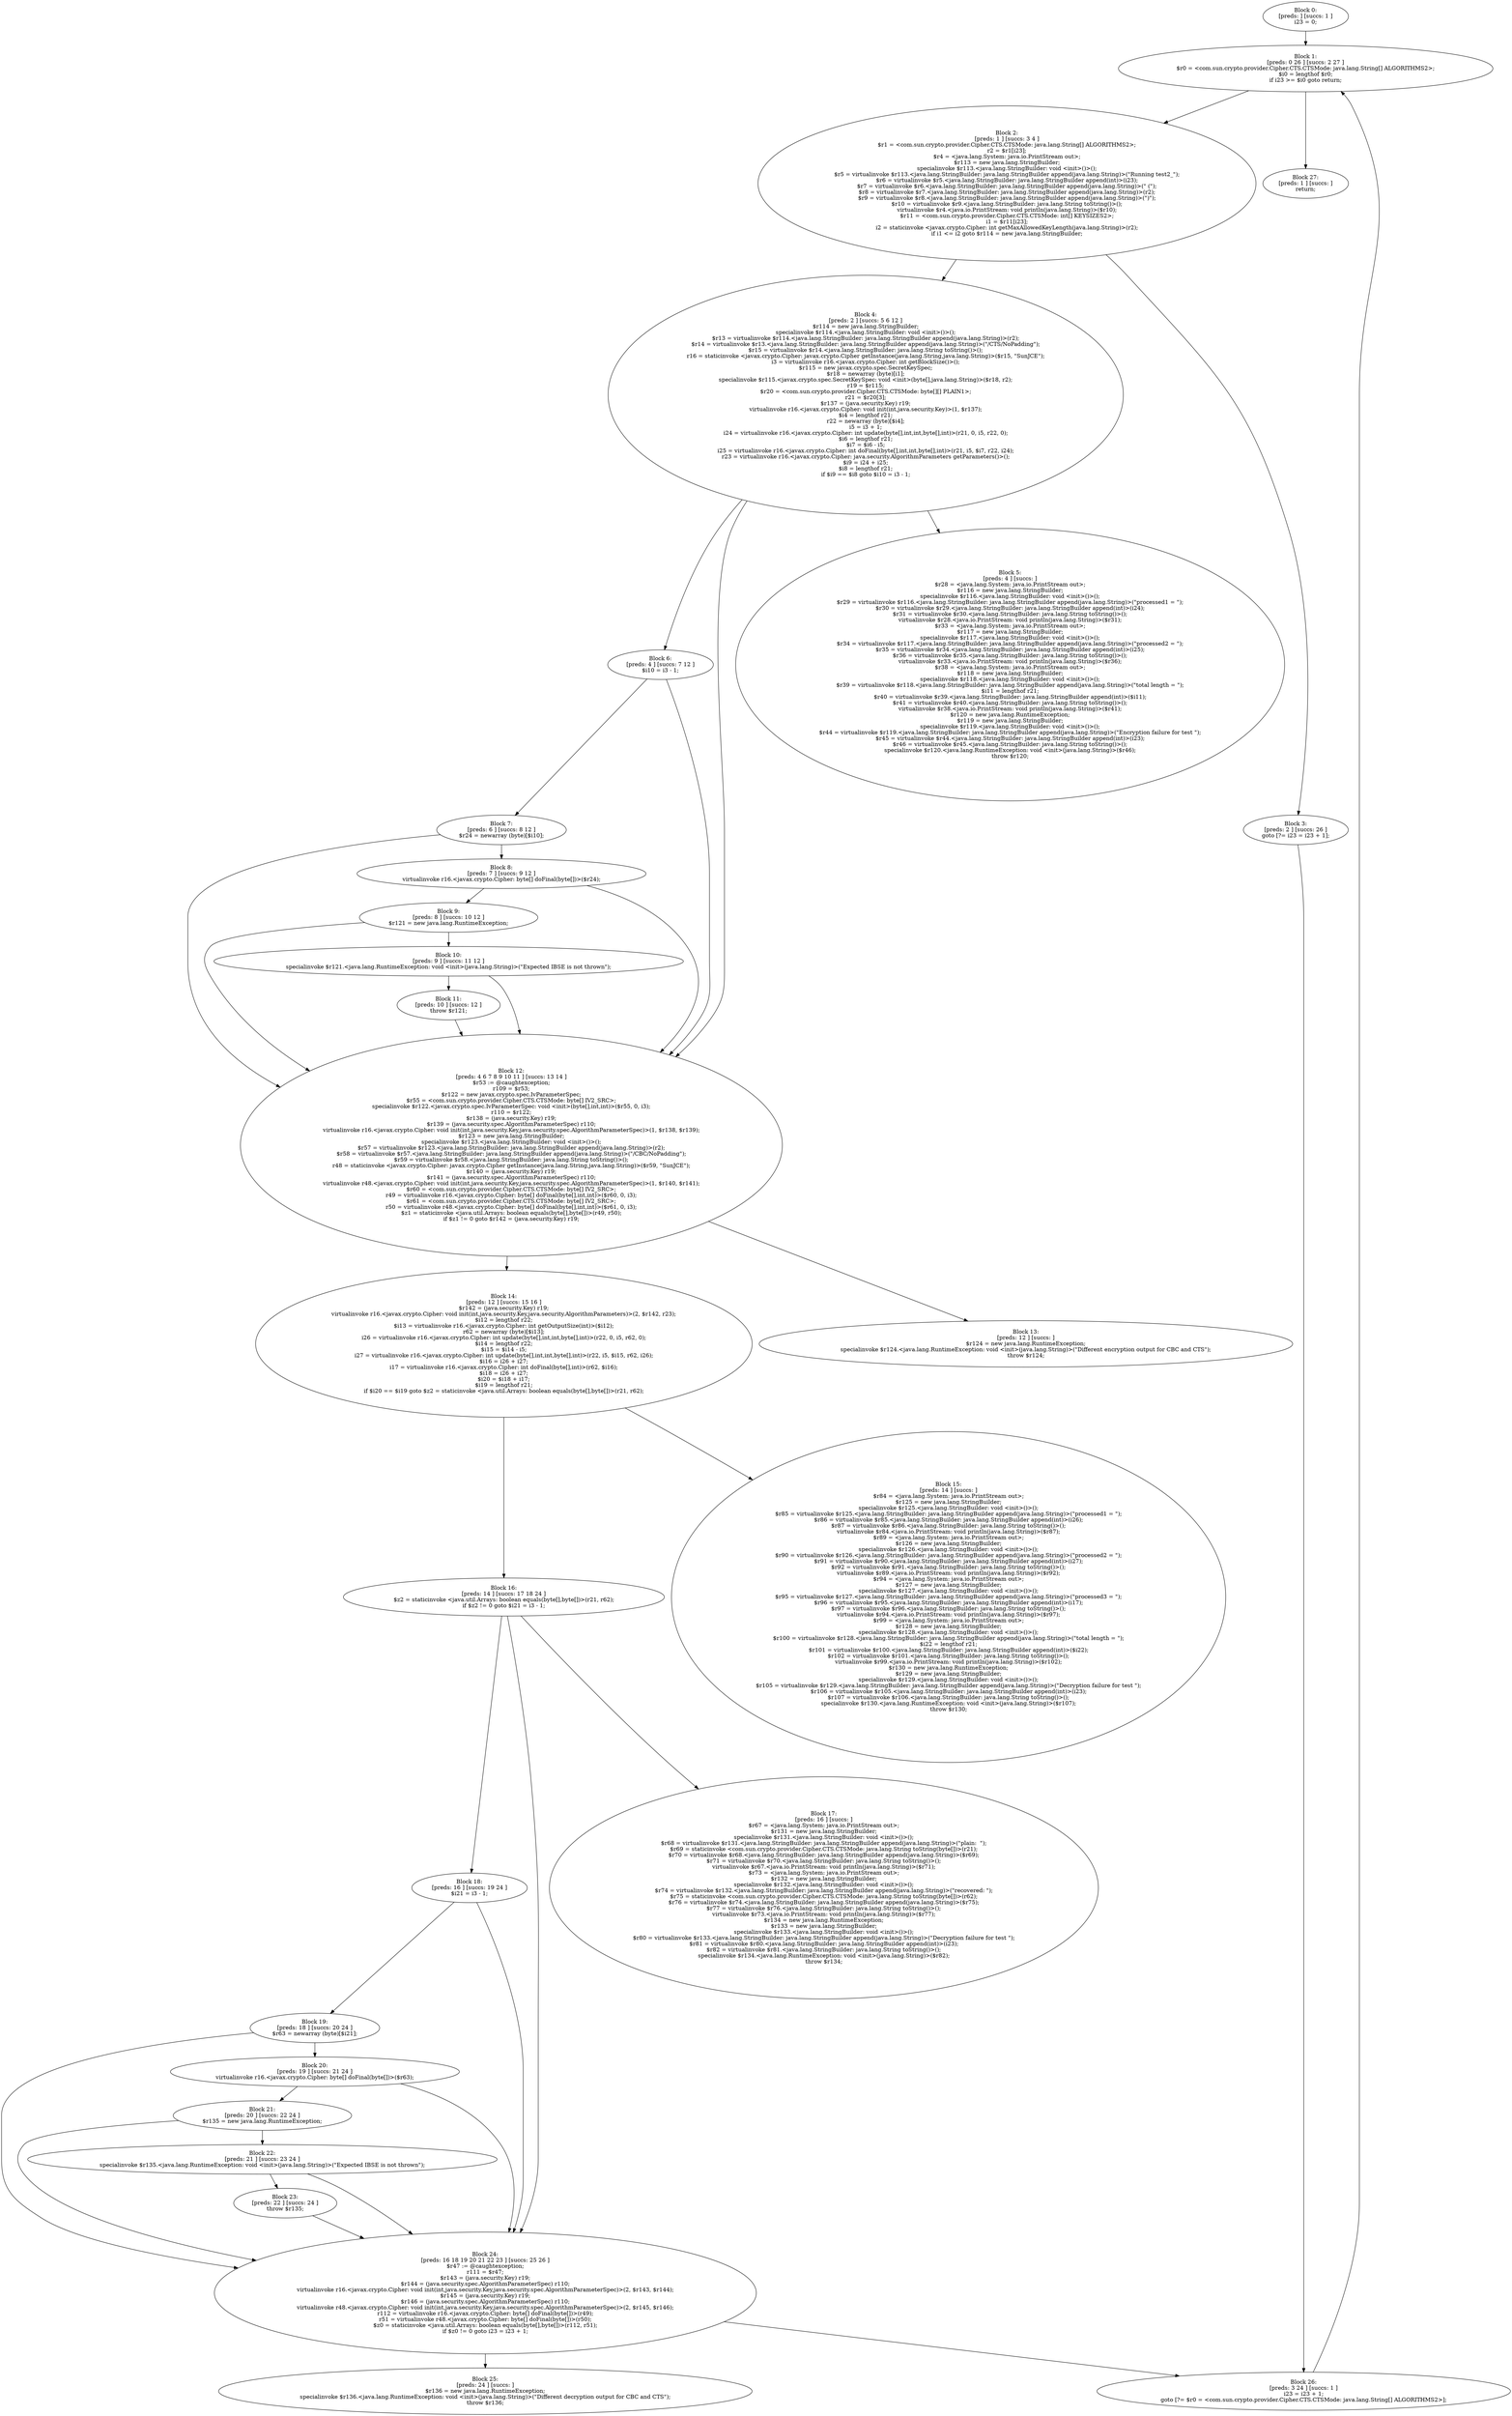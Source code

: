 digraph "unitGraph" {
    "Block 0:
[preds: ] [succs: 1 ]
i23 = 0;
"
    "Block 1:
[preds: 0 26 ] [succs: 2 27 ]
$r0 = <com.sun.crypto.provider.Cipher.CTS.CTSMode: java.lang.String[] ALGORITHMS2>;
$i0 = lengthof $r0;
if i23 >= $i0 goto return;
"
    "Block 2:
[preds: 1 ] [succs: 3 4 ]
$r1 = <com.sun.crypto.provider.Cipher.CTS.CTSMode: java.lang.String[] ALGORITHMS2>;
r2 = $r1[i23];
$r4 = <java.lang.System: java.io.PrintStream out>;
$r113 = new java.lang.StringBuilder;
specialinvoke $r113.<java.lang.StringBuilder: void <init>()>();
$r5 = virtualinvoke $r113.<java.lang.StringBuilder: java.lang.StringBuilder append(java.lang.String)>(\"Running test2_\");
$r6 = virtualinvoke $r5.<java.lang.StringBuilder: java.lang.StringBuilder append(int)>(i23);
$r7 = virtualinvoke $r6.<java.lang.StringBuilder: java.lang.StringBuilder append(java.lang.String)>(\" (\");
$r8 = virtualinvoke $r7.<java.lang.StringBuilder: java.lang.StringBuilder append(java.lang.String)>(r2);
$r9 = virtualinvoke $r8.<java.lang.StringBuilder: java.lang.StringBuilder append(java.lang.String)>(\")\");
$r10 = virtualinvoke $r9.<java.lang.StringBuilder: java.lang.String toString()>();
virtualinvoke $r4.<java.io.PrintStream: void println(java.lang.String)>($r10);
$r11 = <com.sun.crypto.provider.Cipher.CTS.CTSMode: int[] KEYSIZES2>;
i1 = $r11[i23];
i2 = staticinvoke <javax.crypto.Cipher: int getMaxAllowedKeyLength(java.lang.String)>(r2);
if i1 <= i2 goto $r114 = new java.lang.StringBuilder;
"
    "Block 3:
[preds: 2 ] [succs: 26 ]
goto [?= i23 = i23 + 1];
"
    "Block 4:
[preds: 2 ] [succs: 5 6 12 ]
$r114 = new java.lang.StringBuilder;
specialinvoke $r114.<java.lang.StringBuilder: void <init>()>();
$r13 = virtualinvoke $r114.<java.lang.StringBuilder: java.lang.StringBuilder append(java.lang.String)>(r2);
$r14 = virtualinvoke $r13.<java.lang.StringBuilder: java.lang.StringBuilder append(java.lang.String)>(\"/CTS/NoPadding\");
$r15 = virtualinvoke $r14.<java.lang.StringBuilder: java.lang.String toString()>();
r16 = staticinvoke <javax.crypto.Cipher: javax.crypto.Cipher getInstance(java.lang.String,java.lang.String)>($r15, \"SunJCE\");
i3 = virtualinvoke r16.<javax.crypto.Cipher: int getBlockSize()>();
$r115 = new javax.crypto.spec.SecretKeySpec;
$r18 = newarray (byte)[i1];
specialinvoke $r115.<javax.crypto.spec.SecretKeySpec: void <init>(byte[],java.lang.String)>($r18, r2);
r19 = $r115;
$r20 = <com.sun.crypto.provider.Cipher.CTS.CTSMode: byte[][] PLAIN1>;
r21 = $r20[3];
$r137 = (java.security.Key) r19;
virtualinvoke r16.<javax.crypto.Cipher: void init(int,java.security.Key)>(1, $r137);
$i4 = lengthof r21;
r22 = newarray (byte)[$i4];
i5 = i3 + 1;
i24 = virtualinvoke r16.<javax.crypto.Cipher: int update(byte[],int,int,byte[],int)>(r21, 0, i5, r22, 0);
$i6 = lengthof r21;
$i7 = $i6 - i5;
i25 = virtualinvoke r16.<javax.crypto.Cipher: int doFinal(byte[],int,int,byte[],int)>(r21, i5, $i7, r22, i24);
r23 = virtualinvoke r16.<javax.crypto.Cipher: java.security.AlgorithmParameters getParameters()>();
$i9 = i24 + i25;
$i8 = lengthof r21;
if $i9 == $i8 goto $i10 = i3 - 1;
"
    "Block 5:
[preds: 4 ] [succs: ]
$r28 = <java.lang.System: java.io.PrintStream out>;
$r116 = new java.lang.StringBuilder;
specialinvoke $r116.<java.lang.StringBuilder: void <init>()>();
$r29 = virtualinvoke $r116.<java.lang.StringBuilder: java.lang.StringBuilder append(java.lang.String)>(\"processed1 = \");
$r30 = virtualinvoke $r29.<java.lang.StringBuilder: java.lang.StringBuilder append(int)>(i24);
$r31 = virtualinvoke $r30.<java.lang.StringBuilder: java.lang.String toString()>();
virtualinvoke $r28.<java.io.PrintStream: void println(java.lang.String)>($r31);
$r33 = <java.lang.System: java.io.PrintStream out>;
$r117 = new java.lang.StringBuilder;
specialinvoke $r117.<java.lang.StringBuilder: void <init>()>();
$r34 = virtualinvoke $r117.<java.lang.StringBuilder: java.lang.StringBuilder append(java.lang.String)>(\"processed2 = \");
$r35 = virtualinvoke $r34.<java.lang.StringBuilder: java.lang.StringBuilder append(int)>(i25);
$r36 = virtualinvoke $r35.<java.lang.StringBuilder: java.lang.String toString()>();
virtualinvoke $r33.<java.io.PrintStream: void println(java.lang.String)>($r36);
$r38 = <java.lang.System: java.io.PrintStream out>;
$r118 = new java.lang.StringBuilder;
specialinvoke $r118.<java.lang.StringBuilder: void <init>()>();
$r39 = virtualinvoke $r118.<java.lang.StringBuilder: java.lang.StringBuilder append(java.lang.String)>(\"total length = \");
$i11 = lengthof r21;
$r40 = virtualinvoke $r39.<java.lang.StringBuilder: java.lang.StringBuilder append(int)>($i11);
$r41 = virtualinvoke $r40.<java.lang.StringBuilder: java.lang.String toString()>();
virtualinvoke $r38.<java.io.PrintStream: void println(java.lang.String)>($r41);
$r120 = new java.lang.RuntimeException;
$r119 = new java.lang.StringBuilder;
specialinvoke $r119.<java.lang.StringBuilder: void <init>()>();
$r44 = virtualinvoke $r119.<java.lang.StringBuilder: java.lang.StringBuilder append(java.lang.String)>(\"Encryption failure for test \");
$r45 = virtualinvoke $r44.<java.lang.StringBuilder: java.lang.StringBuilder append(int)>(i23);
$r46 = virtualinvoke $r45.<java.lang.StringBuilder: java.lang.String toString()>();
specialinvoke $r120.<java.lang.RuntimeException: void <init>(java.lang.String)>($r46);
throw $r120;
"
    "Block 6:
[preds: 4 ] [succs: 7 12 ]
$i10 = i3 - 1;
"
    "Block 7:
[preds: 6 ] [succs: 8 12 ]
$r24 = newarray (byte)[$i10];
"
    "Block 8:
[preds: 7 ] [succs: 9 12 ]
virtualinvoke r16.<javax.crypto.Cipher: byte[] doFinal(byte[])>($r24);
"
    "Block 9:
[preds: 8 ] [succs: 10 12 ]
$r121 = new java.lang.RuntimeException;
"
    "Block 10:
[preds: 9 ] [succs: 11 12 ]
specialinvoke $r121.<java.lang.RuntimeException: void <init>(java.lang.String)>(\"Expected IBSE is not thrown\");
"
    "Block 11:
[preds: 10 ] [succs: 12 ]
throw $r121;
"
    "Block 12:
[preds: 4 6 7 8 9 10 11 ] [succs: 13 14 ]
$r53 := @caughtexception;
r109 = $r53;
$r122 = new javax.crypto.spec.IvParameterSpec;
$r55 = <com.sun.crypto.provider.Cipher.CTS.CTSMode: byte[] IV2_SRC>;
specialinvoke $r122.<javax.crypto.spec.IvParameterSpec: void <init>(byte[],int,int)>($r55, 0, i3);
r110 = $r122;
$r138 = (java.security.Key) r19;
$r139 = (java.security.spec.AlgorithmParameterSpec) r110;
virtualinvoke r16.<javax.crypto.Cipher: void init(int,java.security.Key,java.security.spec.AlgorithmParameterSpec)>(1, $r138, $r139);
$r123 = new java.lang.StringBuilder;
specialinvoke $r123.<java.lang.StringBuilder: void <init>()>();
$r57 = virtualinvoke $r123.<java.lang.StringBuilder: java.lang.StringBuilder append(java.lang.String)>(r2);
$r58 = virtualinvoke $r57.<java.lang.StringBuilder: java.lang.StringBuilder append(java.lang.String)>(\"/CBC/NoPadding\");
$r59 = virtualinvoke $r58.<java.lang.StringBuilder: java.lang.String toString()>();
r48 = staticinvoke <javax.crypto.Cipher: javax.crypto.Cipher getInstance(java.lang.String,java.lang.String)>($r59, \"SunJCE\");
$r140 = (java.security.Key) r19;
$r141 = (java.security.spec.AlgorithmParameterSpec) r110;
virtualinvoke r48.<javax.crypto.Cipher: void init(int,java.security.Key,java.security.spec.AlgorithmParameterSpec)>(1, $r140, $r141);
$r60 = <com.sun.crypto.provider.Cipher.CTS.CTSMode: byte[] IV2_SRC>;
r49 = virtualinvoke r16.<javax.crypto.Cipher: byte[] doFinal(byte[],int,int)>($r60, 0, i3);
$r61 = <com.sun.crypto.provider.Cipher.CTS.CTSMode: byte[] IV2_SRC>;
r50 = virtualinvoke r48.<javax.crypto.Cipher: byte[] doFinal(byte[],int,int)>($r61, 0, i3);
$z1 = staticinvoke <java.util.Arrays: boolean equals(byte[],byte[])>(r49, r50);
if $z1 != 0 goto $r142 = (java.security.Key) r19;
"
    "Block 13:
[preds: 12 ] [succs: ]
$r124 = new java.lang.RuntimeException;
specialinvoke $r124.<java.lang.RuntimeException: void <init>(java.lang.String)>(\"Different encryption output for CBC and CTS\");
throw $r124;
"
    "Block 14:
[preds: 12 ] [succs: 15 16 ]
$r142 = (java.security.Key) r19;
virtualinvoke r16.<javax.crypto.Cipher: void init(int,java.security.Key,java.security.AlgorithmParameters)>(2, $r142, r23);
$i12 = lengthof r22;
$i13 = virtualinvoke r16.<javax.crypto.Cipher: int getOutputSize(int)>($i12);
r62 = newarray (byte)[$i13];
i26 = virtualinvoke r16.<javax.crypto.Cipher: int update(byte[],int,int,byte[],int)>(r22, 0, i5, r62, 0);
$i14 = lengthof r22;
$i15 = $i14 - i5;
i27 = virtualinvoke r16.<javax.crypto.Cipher: int update(byte[],int,int,byte[],int)>(r22, i5, $i15, r62, i26);
$i16 = i26 + i27;
i17 = virtualinvoke r16.<javax.crypto.Cipher: int doFinal(byte[],int)>(r62, $i16);
$i18 = i26 + i27;
$i20 = $i18 + i17;
$i19 = lengthof r21;
if $i20 == $i19 goto $z2 = staticinvoke <java.util.Arrays: boolean equals(byte[],byte[])>(r21, r62);
"
    "Block 15:
[preds: 14 ] [succs: ]
$r84 = <java.lang.System: java.io.PrintStream out>;
$r125 = new java.lang.StringBuilder;
specialinvoke $r125.<java.lang.StringBuilder: void <init>()>();
$r85 = virtualinvoke $r125.<java.lang.StringBuilder: java.lang.StringBuilder append(java.lang.String)>(\"processed1 = \");
$r86 = virtualinvoke $r85.<java.lang.StringBuilder: java.lang.StringBuilder append(int)>(i26);
$r87 = virtualinvoke $r86.<java.lang.StringBuilder: java.lang.String toString()>();
virtualinvoke $r84.<java.io.PrintStream: void println(java.lang.String)>($r87);
$r89 = <java.lang.System: java.io.PrintStream out>;
$r126 = new java.lang.StringBuilder;
specialinvoke $r126.<java.lang.StringBuilder: void <init>()>();
$r90 = virtualinvoke $r126.<java.lang.StringBuilder: java.lang.StringBuilder append(java.lang.String)>(\"processed2 = \");
$r91 = virtualinvoke $r90.<java.lang.StringBuilder: java.lang.StringBuilder append(int)>(i27);
$r92 = virtualinvoke $r91.<java.lang.StringBuilder: java.lang.String toString()>();
virtualinvoke $r89.<java.io.PrintStream: void println(java.lang.String)>($r92);
$r94 = <java.lang.System: java.io.PrintStream out>;
$r127 = new java.lang.StringBuilder;
specialinvoke $r127.<java.lang.StringBuilder: void <init>()>();
$r95 = virtualinvoke $r127.<java.lang.StringBuilder: java.lang.StringBuilder append(java.lang.String)>(\"processed3 = \");
$r96 = virtualinvoke $r95.<java.lang.StringBuilder: java.lang.StringBuilder append(int)>(i17);
$r97 = virtualinvoke $r96.<java.lang.StringBuilder: java.lang.String toString()>();
virtualinvoke $r94.<java.io.PrintStream: void println(java.lang.String)>($r97);
$r99 = <java.lang.System: java.io.PrintStream out>;
$r128 = new java.lang.StringBuilder;
specialinvoke $r128.<java.lang.StringBuilder: void <init>()>();
$r100 = virtualinvoke $r128.<java.lang.StringBuilder: java.lang.StringBuilder append(java.lang.String)>(\"total length = \");
$i22 = lengthof r21;
$r101 = virtualinvoke $r100.<java.lang.StringBuilder: java.lang.StringBuilder append(int)>($i22);
$r102 = virtualinvoke $r101.<java.lang.StringBuilder: java.lang.String toString()>();
virtualinvoke $r99.<java.io.PrintStream: void println(java.lang.String)>($r102);
$r130 = new java.lang.RuntimeException;
$r129 = new java.lang.StringBuilder;
specialinvoke $r129.<java.lang.StringBuilder: void <init>()>();
$r105 = virtualinvoke $r129.<java.lang.StringBuilder: java.lang.StringBuilder append(java.lang.String)>(\"Decryption failure for test \");
$r106 = virtualinvoke $r105.<java.lang.StringBuilder: java.lang.StringBuilder append(int)>(i23);
$r107 = virtualinvoke $r106.<java.lang.StringBuilder: java.lang.String toString()>();
specialinvoke $r130.<java.lang.RuntimeException: void <init>(java.lang.String)>($r107);
throw $r130;
"
    "Block 16:
[preds: 14 ] [succs: 17 18 24 ]
$z2 = staticinvoke <java.util.Arrays: boolean equals(byte[],byte[])>(r21, r62);
if $z2 != 0 goto $i21 = i3 - 1;
"
    "Block 17:
[preds: 16 ] [succs: ]
$r67 = <java.lang.System: java.io.PrintStream out>;
$r131 = new java.lang.StringBuilder;
specialinvoke $r131.<java.lang.StringBuilder: void <init>()>();
$r68 = virtualinvoke $r131.<java.lang.StringBuilder: java.lang.StringBuilder append(java.lang.String)>(\"plain:  \");
$r69 = staticinvoke <com.sun.crypto.provider.Cipher.CTS.CTSMode: java.lang.String toString(byte[])>(r21);
$r70 = virtualinvoke $r68.<java.lang.StringBuilder: java.lang.StringBuilder append(java.lang.String)>($r69);
$r71 = virtualinvoke $r70.<java.lang.StringBuilder: java.lang.String toString()>();
virtualinvoke $r67.<java.io.PrintStream: void println(java.lang.String)>($r71);
$r73 = <java.lang.System: java.io.PrintStream out>;
$r132 = new java.lang.StringBuilder;
specialinvoke $r132.<java.lang.StringBuilder: void <init>()>();
$r74 = virtualinvoke $r132.<java.lang.StringBuilder: java.lang.StringBuilder append(java.lang.String)>(\"recovered: \");
$r75 = staticinvoke <com.sun.crypto.provider.Cipher.CTS.CTSMode: java.lang.String toString(byte[])>(r62);
$r76 = virtualinvoke $r74.<java.lang.StringBuilder: java.lang.StringBuilder append(java.lang.String)>($r75);
$r77 = virtualinvoke $r76.<java.lang.StringBuilder: java.lang.String toString()>();
virtualinvoke $r73.<java.io.PrintStream: void println(java.lang.String)>($r77);
$r134 = new java.lang.RuntimeException;
$r133 = new java.lang.StringBuilder;
specialinvoke $r133.<java.lang.StringBuilder: void <init>()>();
$r80 = virtualinvoke $r133.<java.lang.StringBuilder: java.lang.StringBuilder append(java.lang.String)>(\"Decryption failure for test \");
$r81 = virtualinvoke $r80.<java.lang.StringBuilder: java.lang.StringBuilder append(int)>(i23);
$r82 = virtualinvoke $r81.<java.lang.StringBuilder: java.lang.String toString()>();
specialinvoke $r134.<java.lang.RuntimeException: void <init>(java.lang.String)>($r82);
throw $r134;
"
    "Block 18:
[preds: 16 ] [succs: 19 24 ]
$i21 = i3 - 1;
"
    "Block 19:
[preds: 18 ] [succs: 20 24 ]
$r63 = newarray (byte)[$i21];
"
    "Block 20:
[preds: 19 ] [succs: 21 24 ]
virtualinvoke r16.<javax.crypto.Cipher: byte[] doFinal(byte[])>($r63);
"
    "Block 21:
[preds: 20 ] [succs: 22 24 ]
$r135 = new java.lang.RuntimeException;
"
    "Block 22:
[preds: 21 ] [succs: 23 24 ]
specialinvoke $r135.<java.lang.RuntimeException: void <init>(java.lang.String)>(\"Expected IBSE is not thrown\");
"
    "Block 23:
[preds: 22 ] [succs: 24 ]
throw $r135;
"
    "Block 24:
[preds: 16 18 19 20 21 22 23 ] [succs: 25 26 ]
$r47 := @caughtexception;
r111 = $r47;
$r143 = (java.security.Key) r19;
$r144 = (java.security.spec.AlgorithmParameterSpec) r110;
virtualinvoke r16.<javax.crypto.Cipher: void init(int,java.security.Key,java.security.spec.AlgorithmParameterSpec)>(2, $r143, $r144);
$r145 = (java.security.Key) r19;
$r146 = (java.security.spec.AlgorithmParameterSpec) r110;
virtualinvoke r48.<javax.crypto.Cipher: void init(int,java.security.Key,java.security.spec.AlgorithmParameterSpec)>(2, $r145, $r146);
r112 = virtualinvoke r16.<javax.crypto.Cipher: byte[] doFinal(byte[])>(r49);
r51 = virtualinvoke r48.<javax.crypto.Cipher: byte[] doFinal(byte[])>(r50);
$z0 = staticinvoke <java.util.Arrays: boolean equals(byte[],byte[])>(r112, r51);
if $z0 != 0 goto i23 = i23 + 1;
"
    "Block 25:
[preds: 24 ] [succs: ]
$r136 = new java.lang.RuntimeException;
specialinvoke $r136.<java.lang.RuntimeException: void <init>(java.lang.String)>(\"Different decryption output for CBC and CTS\");
throw $r136;
"
    "Block 26:
[preds: 3 24 ] [succs: 1 ]
i23 = i23 + 1;
goto [?= $r0 = <com.sun.crypto.provider.Cipher.CTS.CTSMode: java.lang.String[] ALGORITHMS2>];
"
    "Block 27:
[preds: 1 ] [succs: ]
return;
"
    "Block 0:
[preds: ] [succs: 1 ]
i23 = 0;
"->"Block 1:
[preds: 0 26 ] [succs: 2 27 ]
$r0 = <com.sun.crypto.provider.Cipher.CTS.CTSMode: java.lang.String[] ALGORITHMS2>;
$i0 = lengthof $r0;
if i23 >= $i0 goto return;
";
    "Block 1:
[preds: 0 26 ] [succs: 2 27 ]
$r0 = <com.sun.crypto.provider.Cipher.CTS.CTSMode: java.lang.String[] ALGORITHMS2>;
$i0 = lengthof $r0;
if i23 >= $i0 goto return;
"->"Block 2:
[preds: 1 ] [succs: 3 4 ]
$r1 = <com.sun.crypto.provider.Cipher.CTS.CTSMode: java.lang.String[] ALGORITHMS2>;
r2 = $r1[i23];
$r4 = <java.lang.System: java.io.PrintStream out>;
$r113 = new java.lang.StringBuilder;
specialinvoke $r113.<java.lang.StringBuilder: void <init>()>();
$r5 = virtualinvoke $r113.<java.lang.StringBuilder: java.lang.StringBuilder append(java.lang.String)>(\"Running test2_\");
$r6 = virtualinvoke $r5.<java.lang.StringBuilder: java.lang.StringBuilder append(int)>(i23);
$r7 = virtualinvoke $r6.<java.lang.StringBuilder: java.lang.StringBuilder append(java.lang.String)>(\" (\");
$r8 = virtualinvoke $r7.<java.lang.StringBuilder: java.lang.StringBuilder append(java.lang.String)>(r2);
$r9 = virtualinvoke $r8.<java.lang.StringBuilder: java.lang.StringBuilder append(java.lang.String)>(\")\");
$r10 = virtualinvoke $r9.<java.lang.StringBuilder: java.lang.String toString()>();
virtualinvoke $r4.<java.io.PrintStream: void println(java.lang.String)>($r10);
$r11 = <com.sun.crypto.provider.Cipher.CTS.CTSMode: int[] KEYSIZES2>;
i1 = $r11[i23];
i2 = staticinvoke <javax.crypto.Cipher: int getMaxAllowedKeyLength(java.lang.String)>(r2);
if i1 <= i2 goto $r114 = new java.lang.StringBuilder;
";
    "Block 1:
[preds: 0 26 ] [succs: 2 27 ]
$r0 = <com.sun.crypto.provider.Cipher.CTS.CTSMode: java.lang.String[] ALGORITHMS2>;
$i0 = lengthof $r0;
if i23 >= $i0 goto return;
"->"Block 27:
[preds: 1 ] [succs: ]
return;
";
    "Block 2:
[preds: 1 ] [succs: 3 4 ]
$r1 = <com.sun.crypto.provider.Cipher.CTS.CTSMode: java.lang.String[] ALGORITHMS2>;
r2 = $r1[i23];
$r4 = <java.lang.System: java.io.PrintStream out>;
$r113 = new java.lang.StringBuilder;
specialinvoke $r113.<java.lang.StringBuilder: void <init>()>();
$r5 = virtualinvoke $r113.<java.lang.StringBuilder: java.lang.StringBuilder append(java.lang.String)>(\"Running test2_\");
$r6 = virtualinvoke $r5.<java.lang.StringBuilder: java.lang.StringBuilder append(int)>(i23);
$r7 = virtualinvoke $r6.<java.lang.StringBuilder: java.lang.StringBuilder append(java.lang.String)>(\" (\");
$r8 = virtualinvoke $r7.<java.lang.StringBuilder: java.lang.StringBuilder append(java.lang.String)>(r2);
$r9 = virtualinvoke $r8.<java.lang.StringBuilder: java.lang.StringBuilder append(java.lang.String)>(\")\");
$r10 = virtualinvoke $r9.<java.lang.StringBuilder: java.lang.String toString()>();
virtualinvoke $r4.<java.io.PrintStream: void println(java.lang.String)>($r10);
$r11 = <com.sun.crypto.provider.Cipher.CTS.CTSMode: int[] KEYSIZES2>;
i1 = $r11[i23];
i2 = staticinvoke <javax.crypto.Cipher: int getMaxAllowedKeyLength(java.lang.String)>(r2);
if i1 <= i2 goto $r114 = new java.lang.StringBuilder;
"->"Block 3:
[preds: 2 ] [succs: 26 ]
goto [?= i23 = i23 + 1];
";
    "Block 2:
[preds: 1 ] [succs: 3 4 ]
$r1 = <com.sun.crypto.provider.Cipher.CTS.CTSMode: java.lang.String[] ALGORITHMS2>;
r2 = $r1[i23];
$r4 = <java.lang.System: java.io.PrintStream out>;
$r113 = new java.lang.StringBuilder;
specialinvoke $r113.<java.lang.StringBuilder: void <init>()>();
$r5 = virtualinvoke $r113.<java.lang.StringBuilder: java.lang.StringBuilder append(java.lang.String)>(\"Running test2_\");
$r6 = virtualinvoke $r5.<java.lang.StringBuilder: java.lang.StringBuilder append(int)>(i23);
$r7 = virtualinvoke $r6.<java.lang.StringBuilder: java.lang.StringBuilder append(java.lang.String)>(\" (\");
$r8 = virtualinvoke $r7.<java.lang.StringBuilder: java.lang.StringBuilder append(java.lang.String)>(r2);
$r9 = virtualinvoke $r8.<java.lang.StringBuilder: java.lang.StringBuilder append(java.lang.String)>(\")\");
$r10 = virtualinvoke $r9.<java.lang.StringBuilder: java.lang.String toString()>();
virtualinvoke $r4.<java.io.PrintStream: void println(java.lang.String)>($r10);
$r11 = <com.sun.crypto.provider.Cipher.CTS.CTSMode: int[] KEYSIZES2>;
i1 = $r11[i23];
i2 = staticinvoke <javax.crypto.Cipher: int getMaxAllowedKeyLength(java.lang.String)>(r2);
if i1 <= i2 goto $r114 = new java.lang.StringBuilder;
"->"Block 4:
[preds: 2 ] [succs: 5 6 12 ]
$r114 = new java.lang.StringBuilder;
specialinvoke $r114.<java.lang.StringBuilder: void <init>()>();
$r13 = virtualinvoke $r114.<java.lang.StringBuilder: java.lang.StringBuilder append(java.lang.String)>(r2);
$r14 = virtualinvoke $r13.<java.lang.StringBuilder: java.lang.StringBuilder append(java.lang.String)>(\"/CTS/NoPadding\");
$r15 = virtualinvoke $r14.<java.lang.StringBuilder: java.lang.String toString()>();
r16 = staticinvoke <javax.crypto.Cipher: javax.crypto.Cipher getInstance(java.lang.String,java.lang.String)>($r15, \"SunJCE\");
i3 = virtualinvoke r16.<javax.crypto.Cipher: int getBlockSize()>();
$r115 = new javax.crypto.spec.SecretKeySpec;
$r18 = newarray (byte)[i1];
specialinvoke $r115.<javax.crypto.spec.SecretKeySpec: void <init>(byte[],java.lang.String)>($r18, r2);
r19 = $r115;
$r20 = <com.sun.crypto.provider.Cipher.CTS.CTSMode: byte[][] PLAIN1>;
r21 = $r20[3];
$r137 = (java.security.Key) r19;
virtualinvoke r16.<javax.crypto.Cipher: void init(int,java.security.Key)>(1, $r137);
$i4 = lengthof r21;
r22 = newarray (byte)[$i4];
i5 = i3 + 1;
i24 = virtualinvoke r16.<javax.crypto.Cipher: int update(byte[],int,int,byte[],int)>(r21, 0, i5, r22, 0);
$i6 = lengthof r21;
$i7 = $i6 - i5;
i25 = virtualinvoke r16.<javax.crypto.Cipher: int doFinal(byte[],int,int,byte[],int)>(r21, i5, $i7, r22, i24);
r23 = virtualinvoke r16.<javax.crypto.Cipher: java.security.AlgorithmParameters getParameters()>();
$i9 = i24 + i25;
$i8 = lengthof r21;
if $i9 == $i8 goto $i10 = i3 - 1;
";
    "Block 3:
[preds: 2 ] [succs: 26 ]
goto [?= i23 = i23 + 1];
"->"Block 26:
[preds: 3 24 ] [succs: 1 ]
i23 = i23 + 1;
goto [?= $r0 = <com.sun.crypto.provider.Cipher.CTS.CTSMode: java.lang.String[] ALGORITHMS2>];
";
    "Block 4:
[preds: 2 ] [succs: 5 6 12 ]
$r114 = new java.lang.StringBuilder;
specialinvoke $r114.<java.lang.StringBuilder: void <init>()>();
$r13 = virtualinvoke $r114.<java.lang.StringBuilder: java.lang.StringBuilder append(java.lang.String)>(r2);
$r14 = virtualinvoke $r13.<java.lang.StringBuilder: java.lang.StringBuilder append(java.lang.String)>(\"/CTS/NoPadding\");
$r15 = virtualinvoke $r14.<java.lang.StringBuilder: java.lang.String toString()>();
r16 = staticinvoke <javax.crypto.Cipher: javax.crypto.Cipher getInstance(java.lang.String,java.lang.String)>($r15, \"SunJCE\");
i3 = virtualinvoke r16.<javax.crypto.Cipher: int getBlockSize()>();
$r115 = new javax.crypto.spec.SecretKeySpec;
$r18 = newarray (byte)[i1];
specialinvoke $r115.<javax.crypto.spec.SecretKeySpec: void <init>(byte[],java.lang.String)>($r18, r2);
r19 = $r115;
$r20 = <com.sun.crypto.provider.Cipher.CTS.CTSMode: byte[][] PLAIN1>;
r21 = $r20[3];
$r137 = (java.security.Key) r19;
virtualinvoke r16.<javax.crypto.Cipher: void init(int,java.security.Key)>(1, $r137);
$i4 = lengthof r21;
r22 = newarray (byte)[$i4];
i5 = i3 + 1;
i24 = virtualinvoke r16.<javax.crypto.Cipher: int update(byte[],int,int,byte[],int)>(r21, 0, i5, r22, 0);
$i6 = lengthof r21;
$i7 = $i6 - i5;
i25 = virtualinvoke r16.<javax.crypto.Cipher: int doFinal(byte[],int,int,byte[],int)>(r21, i5, $i7, r22, i24);
r23 = virtualinvoke r16.<javax.crypto.Cipher: java.security.AlgorithmParameters getParameters()>();
$i9 = i24 + i25;
$i8 = lengthof r21;
if $i9 == $i8 goto $i10 = i3 - 1;
"->"Block 5:
[preds: 4 ] [succs: ]
$r28 = <java.lang.System: java.io.PrintStream out>;
$r116 = new java.lang.StringBuilder;
specialinvoke $r116.<java.lang.StringBuilder: void <init>()>();
$r29 = virtualinvoke $r116.<java.lang.StringBuilder: java.lang.StringBuilder append(java.lang.String)>(\"processed1 = \");
$r30 = virtualinvoke $r29.<java.lang.StringBuilder: java.lang.StringBuilder append(int)>(i24);
$r31 = virtualinvoke $r30.<java.lang.StringBuilder: java.lang.String toString()>();
virtualinvoke $r28.<java.io.PrintStream: void println(java.lang.String)>($r31);
$r33 = <java.lang.System: java.io.PrintStream out>;
$r117 = new java.lang.StringBuilder;
specialinvoke $r117.<java.lang.StringBuilder: void <init>()>();
$r34 = virtualinvoke $r117.<java.lang.StringBuilder: java.lang.StringBuilder append(java.lang.String)>(\"processed2 = \");
$r35 = virtualinvoke $r34.<java.lang.StringBuilder: java.lang.StringBuilder append(int)>(i25);
$r36 = virtualinvoke $r35.<java.lang.StringBuilder: java.lang.String toString()>();
virtualinvoke $r33.<java.io.PrintStream: void println(java.lang.String)>($r36);
$r38 = <java.lang.System: java.io.PrintStream out>;
$r118 = new java.lang.StringBuilder;
specialinvoke $r118.<java.lang.StringBuilder: void <init>()>();
$r39 = virtualinvoke $r118.<java.lang.StringBuilder: java.lang.StringBuilder append(java.lang.String)>(\"total length = \");
$i11 = lengthof r21;
$r40 = virtualinvoke $r39.<java.lang.StringBuilder: java.lang.StringBuilder append(int)>($i11);
$r41 = virtualinvoke $r40.<java.lang.StringBuilder: java.lang.String toString()>();
virtualinvoke $r38.<java.io.PrintStream: void println(java.lang.String)>($r41);
$r120 = new java.lang.RuntimeException;
$r119 = new java.lang.StringBuilder;
specialinvoke $r119.<java.lang.StringBuilder: void <init>()>();
$r44 = virtualinvoke $r119.<java.lang.StringBuilder: java.lang.StringBuilder append(java.lang.String)>(\"Encryption failure for test \");
$r45 = virtualinvoke $r44.<java.lang.StringBuilder: java.lang.StringBuilder append(int)>(i23);
$r46 = virtualinvoke $r45.<java.lang.StringBuilder: java.lang.String toString()>();
specialinvoke $r120.<java.lang.RuntimeException: void <init>(java.lang.String)>($r46);
throw $r120;
";
    "Block 4:
[preds: 2 ] [succs: 5 6 12 ]
$r114 = new java.lang.StringBuilder;
specialinvoke $r114.<java.lang.StringBuilder: void <init>()>();
$r13 = virtualinvoke $r114.<java.lang.StringBuilder: java.lang.StringBuilder append(java.lang.String)>(r2);
$r14 = virtualinvoke $r13.<java.lang.StringBuilder: java.lang.StringBuilder append(java.lang.String)>(\"/CTS/NoPadding\");
$r15 = virtualinvoke $r14.<java.lang.StringBuilder: java.lang.String toString()>();
r16 = staticinvoke <javax.crypto.Cipher: javax.crypto.Cipher getInstance(java.lang.String,java.lang.String)>($r15, \"SunJCE\");
i3 = virtualinvoke r16.<javax.crypto.Cipher: int getBlockSize()>();
$r115 = new javax.crypto.spec.SecretKeySpec;
$r18 = newarray (byte)[i1];
specialinvoke $r115.<javax.crypto.spec.SecretKeySpec: void <init>(byte[],java.lang.String)>($r18, r2);
r19 = $r115;
$r20 = <com.sun.crypto.provider.Cipher.CTS.CTSMode: byte[][] PLAIN1>;
r21 = $r20[3];
$r137 = (java.security.Key) r19;
virtualinvoke r16.<javax.crypto.Cipher: void init(int,java.security.Key)>(1, $r137);
$i4 = lengthof r21;
r22 = newarray (byte)[$i4];
i5 = i3 + 1;
i24 = virtualinvoke r16.<javax.crypto.Cipher: int update(byte[],int,int,byte[],int)>(r21, 0, i5, r22, 0);
$i6 = lengthof r21;
$i7 = $i6 - i5;
i25 = virtualinvoke r16.<javax.crypto.Cipher: int doFinal(byte[],int,int,byte[],int)>(r21, i5, $i7, r22, i24);
r23 = virtualinvoke r16.<javax.crypto.Cipher: java.security.AlgorithmParameters getParameters()>();
$i9 = i24 + i25;
$i8 = lengthof r21;
if $i9 == $i8 goto $i10 = i3 - 1;
"->"Block 6:
[preds: 4 ] [succs: 7 12 ]
$i10 = i3 - 1;
";
    "Block 4:
[preds: 2 ] [succs: 5 6 12 ]
$r114 = new java.lang.StringBuilder;
specialinvoke $r114.<java.lang.StringBuilder: void <init>()>();
$r13 = virtualinvoke $r114.<java.lang.StringBuilder: java.lang.StringBuilder append(java.lang.String)>(r2);
$r14 = virtualinvoke $r13.<java.lang.StringBuilder: java.lang.StringBuilder append(java.lang.String)>(\"/CTS/NoPadding\");
$r15 = virtualinvoke $r14.<java.lang.StringBuilder: java.lang.String toString()>();
r16 = staticinvoke <javax.crypto.Cipher: javax.crypto.Cipher getInstance(java.lang.String,java.lang.String)>($r15, \"SunJCE\");
i3 = virtualinvoke r16.<javax.crypto.Cipher: int getBlockSize()>();
$r115 = new javax.crypto.spec.SecretKeySpec;
$r18 = newarray (byte)[i1];
specialinvoke $r115.<javax.crypto.spec.SecretKeySpec: void <init>(byte[],java.lang.String)>($r18, r2);
r19 = $r115;
$r20 = <com.sun.crypto.provider.Cipher.CTS.CTSMode: byte[][] PLAIN1>;
r21 = $r20[3];
$r137 = (java.security.Key) r19;
virtualinvoke r16.<javax.crypto.Cipher: void init(int,java.security.Key)>(1, $r137);
$i4 = lengthof r21;
r22 = newarray (byte)[$i4];
i5 = i3 + 1;
i24 = virtualinvoke r16.<javax.crypto.Cipher: int update(byte[],int,int,byte[],int)>(r21, 0, i5, r22, 0);
$i6 = lengthof r21;
$i7 = $i6 - i5;
i25 = virtualinvoke r16.<javax.crypto.Cipher: int doFinal(byte[],int,int,byte[],int)>(r21, i5, $i7, r22, i24);
r23 = virtualinvoke r16.<javax.crypto.Cipher: java.security.AlgorithmParameters getParameters()>();
$i9 = i24 + i25;
$i8 = lengthof r21;
if $i9 == $i8 goto $i10 = i3 - 1;
"->"Block 12:
[preds: 4 6 7 8 9 10 11 ] [succs: 13 14 ]
$r53 := @caughtexception;
r109 = $r53;
$r122 = new javax.crypto.spec.IvParameterSpec;
$r55 = <com.sun.crypto.provider.Cipher.CTS.CTSMode: byte[] IV2_SRC>;
specialinvoke $r122.<javax.crypto.spec.IvParameterSpec: void <init>(byte[],int,int)>($r55, 0, i3);
r110 = $r122;
$r138 = (java.security.Key) r19;
$r139 = (java.security.spec.AlgorithmParameterSpec) r110;
virtualinvoke r16.<javax.crypto.Cipher: void init(int,java.security.Key,java.security.spec.AlgorithmParameterSpec)>(1, $r138, $r139);
$r123 = new java.lang.StringBuilder;
specialinvoke $r123.<java.lang.StringBuilder: void <init>()>();
$r57 = virtualinvoke $r123.<java.lang.StringBuilder: java.lang.StringBuilder append(java.lang.String)>(r2);
$r58 = virtualinvoke $r57.<java.lang.StringBuilder: java.lang.StringBuilder append(java.lang.String)>(\"/CBC/NoPadding\");
$r59 = virtualinvoke $r58.<java.lang.StringBuilder: java.lang.String toString()>();
r48 = staticinvoke <javax.crypto.Cipher: javax.crypto.Cipher getInstance(java.lang.String,java.lang.String)>($r59, \"SunJCE\");
$r140 = (java.security.Key) r19;
$r141 = (java.security.spec.AlgorithmParameterSpec) r110;
virtualinvoke r48.<javax.crypto.Cipher: void init(int,java.security.Key,java.security.spec.AlgorithmParameterSpec)>(1, $r140, $r141);
$r60 = <com.sun.crypto.provider.Cipher.CTS.CTSMode: byte[] IV2_SRC>;
r49 = virtualinvoke r16.<javax.crypto.Cipher: byte[] doFinal(byte[],int,int)>($r60, 0, i3);
$r61 = <com.sun.crypto.provider.Cipher.CTS.CTSMode: byte[] IV2_SRC>;
r50 = virtualinvoke r48.<javax.crypto.Cipher: byte[] doFinal(byte[],int,int)>($r61, 0, i3);
$z1 = staticinvoke <java.util.Arrays: boolean equals(byte[],byte[])>(r49, r50);
if $z1 != 0 goto $r142 = (java.security.Key) r19;
";
    "Block 6:
[preds: 4 ] [succs: 7 12 ]
$i10 = i3 - 1;
"->"Block 7:
[preds: 6 ] [succs: 8 12 ]
$r24 = newarray (byte)[$i10];
";
    "Block 6:
[preds: 4 ] [succs: 7 12 ]
$i10 = i3 - 1;
"->"Block 12:
[preds: 4 6 7 8 9 10 11 ] [succs: 13 14 ]
$r53 := @caughtexception;
r109 = $r53;
$r122 = new javax.crypto.spec.IvParameterSpec;
$r55 = <com.sun.crypto.provider.Cipher.CTS.CTSMode: byte[] IV2_SRC>;
specialinvoke $r122.<javax.crypto.spec.IvParameterSpec: void <init>(byte[],int,int)>($r55, 0, i3);
r110 = $r122;
$r138 = (java.security.Key) r19;
$r139 = (java.security.spec.AlgorithmParameterSpec) r110;
virtualinvoke r16.<javax.crypto.Cipher: void init(int,java.security.Key,java.security.spec.AlgorithmParameterSpec)>(1, $r138, $r139);
$r123 = new java.lang.StringBuilder;
specialinvoke $r123.<java.lang.StringBuilder: void <init>()>();
$r57 = virtualinvoke $r123.<java.lang.StringBuilder: java.lang.StringBuilder append(java.lang.String)>(r2);
$r58 = virtualinvoke $r57.<java.lang.StringBuilder: java.lang.StringBuilder append(java.lang.String)>(\"/CBC/NoPadding\");
$r59 = virtualinvoke $r58.<java.lang.StringBuilder: java.lang.String toString()>();
r48 = staticinvoke <javax.crypto.Cipher: javax.crypto.Cipher getInstance(java.lang.String,java.lang.String)>($r59, \"SunJCE\");
$r140 = (java.security.Key) r19;
$r141 = (java.security.spec.AlgorithmParameterSpec) r110;
virtualinvoke r48.<javax.crypto.Cipher: void init(int,java.security.Key,java.security.spec.AlgorithmParameterSpec)>(1, $r140, $r141);
$r60 = <com.sun.crypto.provider.Cipher.CTS.CTSMode: byte[] IV2_SRC>;
r49 = virtualinvoke r16.<javax.crypto.Cipher: byte[] doFinal(byte[],int,int)>($r60, 0, i3);
$r61 = <com.sun.crypto.provider.Cipher.CTS.CTSMode: byte[] IV2_SRC>;
r50 = virtualinvoke r48.<javax.crypto.Cipher: byte[] doFinal(byte[],int,int)>($r61, 0, i3);
$z1 = staticinvoke <java.util.Arrays: boolean equals(byte[],byte[])>(r49, r50);
if $z1 != 0 goto $r142 = (java.security.Key) r19;
";
    "Block 7:
[preds: 6 ] [succs: 8 12 ]
$r24 = newarray (byte)[$i10];
"->"Block 8:
[preds: 7 ] [succs: 9 12 ]
virtualinvoke r16.<javax.crypto.Cipher: byte[] doFinal(byte[])>($r24);
";
    "Block 7:
[preds: 6 ] [succs: 8 12 ]
$r24 = newarray (byte)[$i10];
"->"Block 12:
[preds: 4 6 7 8 9 10 11 ] [succs: 13 14 ]
$r53 := @caughtexception;
r109 = $r53;
$r122 = new javax.crypto.spec.IvParameterSpec;
$r55 = <com.sun.crypto.provider.Cipher.CTS.CTSMode: byte[] IV2_SRC>;
specialinvoke $r122.<javax.crypto.spec.IvParameterSpec: void <init>(byte[],int,int)>($r55, 0, i3);
r110 = $r122;
$r138 = (java.security.Key) r19;
$r139 = (java.security.spec.AlgorithmParameterSpec) r110;
virtualinvoke r16.<javax.crypto.Cipher: void init(int,java.security.Key,java.security.spec.AlgorithmParameterSpec)>(1, $r138, $r139);
$r123 = new java.lang.StringBuilder;
specialinvoke $r123.<java.lang.StringBuilder: void <init>()>();
$r57 = virtualinvoke $r123.<java.lang.StringBuilder: java.lang.StringBuilder append(java.lang.String)>(r2);
$r58 = virtualinvoke $r57.<java.lang.StringBuilder: java.lang.StringBuilder append(java.lang.String)>(\"/CBC/NoPadding\");
$r59 = virtualinvoke $r58.<java.lang.StringBuilder: java.lang.String toString()>();
r48 = staticinvoke <javax.crypto.Cipher: javax.crypto.Cipher getInstance(java.lang.String,java.lang.String)>($r59, \"SunJCE\");
$r140 = (java.security.Key) r19;
$r141 = (java.security.spec.AlgorithmParameterSpec) r110;
virtualinvoke r48.<javax.crypto.Cipher: void init(int,java.security.Key,java.security.spec.AlgorithmParameterSpec)>(1, $r140, $r141);
$r60 = <com.sun.crypto.provider.Cipher.CTS.CTSMode: byte[] IV2_SRC>;
r49 = virtualinvoke r16.<javax.crypto.Cipher: byte[] doFinal(byte[],int,int)>($r60, 0, i3);
$r61 = <com.sun.crypto.provider.Cipher.CTS.CTSMode: byte[] IV2_SRC>;
r50 = virtualinvoke r48.<javax.crypto.Cipher: byte[] doFinal(byte[],int,int)>($r61, 0, i3);
$z1 = staticinvoke <java.util.Arrays: boolean equals(byte[],byte[])>(r49, r50);
if $z1 != 0 goto $r142 = (java.security.Key) r19;
";
    "Block 8:
[preds: 7 ] [succs: 9 12 ]
virtualinvoke r16.<javax.crypto.Cipher: byte[] doFinal(byte[])>($r24);
"->"Block 9:
[preds: 8 ] [succs: 10 12 ]
$r121 = new java.lang.RuntimeException;
";
    "Block 8:
[preds: 7 ] [succs: 9 12 ]
virtualinvoke r16.<javax.crypto.Cipher: byte[] doFinal(byte[])>($r24);
"->"Block 12:
[preds: 4 6 7 8 9 10 11 ] [succs: 13 14 ]
$r53 := @caughtexception;
r109 = $r53;
$r122 = new javax.crypto.spec.IvParameterSpec;
$r55 = <com.sun.crypto.provider.Cipher.CTS.CTSMode: byte[] IV2_SRC>;
specialinvoke $r122.<javax.crypto.spec.IvParameterSpec: void <init>(byte[],int,int)>($r55, 0, i3);
r110 = $r122;
$r138 = (java.security.Key) r19;
$r139 = (java.security.spec.AlgorithmParameterSpec) r110;
virtualinvoke r16.<javax.crypto.Cipher: void init(int,java.security.Key,java.security.spec.AlgorithmParameterSpec)>(1, $r138, $r139);
$r123 = new java.lang.StringBuilder;
specialinvoke $r123.<java.lang.StringBuilder: void <init>()>();
$r57 = virtualinvoke $r123.<java.lang.StringBuilder: java.lang.StringBuilder append(java.lang.String)>(r2);
$r58 = virtualinvoke $r57.<java.lang.StringBuilder: java.lang.StringBuilder append(java.lang.String)>(\"/CBC/NoPadding\");
$r59 = virtualinvoke $r58.<java.lang.StringBuilder: java.lang.String toString()>();
r48 = staticinvoke <javax.crypto.Cipher: javax.crypto.Cipher getInstance(java.lang.String,java.lang.String)>($r59, \"SunJCE\");
$r140 = (java.security.Key) r19;
$r141 = (java.security.spec.AlgorithmParameterSpec) r110;
virtualinvoke r48.<javax.crypto.Cipher: void init(int,java.security.Key,java.security.spec.AlgorithmParameterSpec)>(1, $r140, $r141);
$r60 = <com.sun.crypto.provider.Cipher.CTS.CTSMode: byte[] IV2_SRC>;
r49 = virtualinvoke r16.<javax.crypto.Cipher: byte[] doFinal(byte[],int,int)>($r60, 0, i3);
$r61 = <com.sun.crypto.provider.Cipher.CTS.CTSMode: byte[] IV2_SRC>;
r50 = virtualinvoke r48.<javax.crypto.Cipher: byte[] doFinal(byte[],int,int)>($r61, 0, i3);
$z1 = staticinvoke <java.util.Arrays: boolean equals(byte[],byte[])>(r49, r50);
if $z1 != 0 goto $r142 = (java.security.Key) r19;
";
    "Block 9:
[preds: 8 ] [succs: 10 12 ]
$r121 = new java.lang.RuntimeException;
"->"Block 10:
[preds: 9 ] [succs: 11 12 ]
specialinvoke $r121.<java.lang.RuntimeException: void <init>(java.lang.String)>(\"Expected IBSE is not thrown\");
";
    "Block 9:
[preds: 8 ] [succs: 10 12 ]
$r121 = new java.lang.RuntimeException;
"->"Block 12:
[preds: 4 6 7 8 9 10 11 ] [succs: 13 14 ]
$r53 := @caughtexception;
r109 = $r53;
$r122 = new javax.crypto.spec.IvParameterSpec;
$r55 = <com.sun.crypto.provider.Cipher.CTS.CTSMode: byte[] IV2_SRC>;
specialinvoke $r122.<javax.crypto.spec.IvParameterSpec: void <init>(byte[],int,int)>($r55, 0, i3);
r110 = $r122;
$r138 = (java.security.Key) r19;
$r139 = (java.security.spec.AlgorithmParameterSpec) r110;
virtualinvoke r16.<javax.crypto.Cipher: void init(int,java.security.Key,java.security.spec.AlgorithmParameterSpec)>(1, $r138, $r139);
$r123 = new java.lang.StringBuilder;
specialinvoke $r123.<java.lang.StringBuilder: void <init>()>();
$r57 = virtualinvoke $r123.<java.lang.StringBuilder: java.lang.StringBuilder append(java.lang.String)>(r2);
$r58 = virtualinvoke $r57.<java.lang.StringBuilder: java.lang.StringBuilder append(java.lang.String)>(\"/CBC/NoPadding\");
$r59 = virtualinvoke $r58.<java.lang.StringBuilder: java.lang.String toString()>();
r48 = staticinvoke <javax.crypto.Cipher: javax.crypto.Cipher getInstance(java.lang.String,java.lang.String)>($r59, \"SunJCE\");
$r140 = (java.security.Key) r19;
$r141 = (java.security.spec.AlgorithmParameterSpec) r110;
virtualinvoke r48.<javax.crypto.Cipher: void init(int,java.security.Key,java.security.spec.AlgorithmParameterSpec)>(1, $r140, $r141);
$r60 = <com.sun.crypto.provider.Cipher.CTS.CTSMode: byte[] IV2_SRC>;
r49 = virtualinvoke r16.<javax.crypto.Cipher: byte[] doFinal(byte[],int,int)>($r60, 0, i3);
$r61 = <com.sun.crypto.provider.Cipher.CTS.CTSMode: byte[] IV2_SRC>;
r50 = virtualinvoke r48.<javax.crypto.Cipher: byte[] doFinal(byte[],int,int)>($r61, 0, i3);
$z1 = staticinvoke <java.util.Arrays: boolean equals(byte[],byte[])>(r49, r50);
if $z1 != 0 goto $r142 = (java.security.Key) r19;
";
    "Block 10:
[preds: 9 ] [succs: 11 12 ]
specialinvoke $r121.<java.lang.RuntimeException: void <init>(java.lang.String)>(\"Expected IBSE is not thrown\");
"->"Block 11:
[preds: 10 ] [succs: 12 ]
throw $r121;
";
    "Block 10:
[preds: 9 ] [succs: 11 12 ]
specialinvoke $r121.<java.lang.RuntimeException: void <init>(java.lang.String)>(\"Expected IBSE is not thrown\");
"->"Block 12:
[preds: 4 6 7 8 9 10 11 ] [succs: 13 14 ]
$r53 := @caughtexception;
r109 = $r53;
$r122 = new javax.crypto.spec.IvParameterSpec;
$r55 = <com.sun.crypto.provider.Cipher.CTS.CTSMode: byte[] IV2_SRC>;
specialinvoke $r122.<javax.crypto.spec.IvParameterSpec: void <init>(byte[],int,int)>($r55, 0, i3);
r110 = $r122;
$r138 = (java.security.Key) r19;
$r139 = (java.security.spec.AlgorithmParameterSpec) r110;
virtualinvoke r16.<javax.crypto.Cipher: void init(int,java.security.Key,java.security.spec.AlgorithmParameterSpec)>(1, $r138, $r139);
$r123 = new java.lang.StringBuilder;
specialinvoke $r123.<java.lang.StringBuilder: void <init>()>();
$r57 = virtualinvoke $r123.<java.lang.StringBuilder: java.lang.StringBuilder append(java.lang.String)>(r2);
$r58 = virtualinvoke $r57.<java.lang.StringBuilder: java.lang.StringBuilder append(java.lang.String)>(\"/CBC/NoPadding\");
$r59 = virtualinvoke $r58.<java.lang.StringBuilder: java.lang.String toString()>();
r48 = staticinvoke <javax.crypto.Cipher: javax.crypto.Cipher getInstance(java.lang.String,java.lang.String)>($r59, \"SunJCE\");
$r140 = (java.security.Key) r19;
$r141 = (java.security.spec.AlgorithmParameterSpec) r110;
virtualinvoke r48.<javax.crypto.Cipher: void init(int,java.security.Key,java.security.spec.AlgorithmParameterSpec)>(1, $r140, $r141);
$r60 = <com.sun.crypto.provider.Cipher.CTS.CTSMode: byte[] IV2_SRC>;
r49 = virtualinvoke r16.<javax.crypto.Cipher: byte[] doFinal(byte[],int,int)>($r60, 0, i3);
$r61 = <com.sun.crypto.provider.Cipher.CTS.CTSMode: byte[] IV2_SRC>;
r50 = virtualinvoke r48.<javax.crypto.Cipher: byte[] doFinal(byte[],int,int)>($r61, 0, i3);
$z1 = staticinvoke <java.util.Arrays: boolean equals(byte[],byte[])>(r49, r50);
if $z1 != 0 goto $r142 = (java.security.Key) r19;
";
    "Block 11:
[preds: 10 ] [succs: 12 ]
throw $r121;
"->"Block 12:
[preds: 4 6 7 8 9 10 11 ] [succs: 13 14 ]
$r53 := @caughtexception;
r109 = $r53;
$r122 = new javax.crypto.spec.IvParameterSpec;
$r55 = <com.sun.crypto.provider.Cipher.CTS.CTSMode: byte[] IV2_SRC>;
specialinvoke $r122.<javax.crypto.spec.IvParameterSpec: void <init>(byte[],int,int)>($r55, 0, i3);
r110 = $r122;
$r138 = (java.security.Key) r19;
$r139 = (java.security.spec.AlgorithmParameterSpec) r110;
virtualinvoke r16.<javax.crypto.Cipher: void init(int,java.security.Key,java.security.spec.AlgorithmParameterSpec)>(1, $r138, $r139);
$r123 = new java.lang.StringBuilder;
specialinvoke $r123.<java.lang.StringBuilder: void <init>()>();
$r57 = virtualinvoke $r123.<java.lang.StringBuilder: java.lang.StringBuilder append(java.lang.String)>(r2);
$r58 = virtualinvoke $r57.<java.lang.StringBuilder: java.lang.StringBuilder append(java.lang.String)>(\"/CBC/NoPadding\");
$r59 = virtualinvoke $r58.<java.lang.StringBuilder: java.lang.String toString()>();
r48 = staticinvoke <javax.crypto.Cipher: javax.crypto.Cipher getInstance(java.lang.String,java.lang.String)>($r59, \"SunJCE\");
$r140 = (java.security.Key) r19;
$r141 = (java.security.spec.AlgorithmParameterSpec) r110;
virtualinvoke r48.<javax.crypto.Cipher: void init(int,java.security.Key,java.security.spec.AlgorithmParameterSpec)>(1, $r140, $r141);
$r60 = <com.sun.crypto.provider.Cipher.CTS.CTSMode: byte[] IV2_SRC>;
r49 = virtualinvoke r16.<javax.crypto.Cipher: byte[] doFinal(byte[],int,int)>($r60, 0, i3);
$r61 = <com.sun.crypto.provider.Cipher.CTS.CTSMode: byte[] IV2_SRC>;
r50 = virtualinvoke r48.<javax.crypto.Cipher: byte[] doFinal(byte[],int,int)>($r61, 0, i3);
$z1 = staticinvoke <java.util.Arrays: boolean equals(byte[],byte[])>(r49, r50);
if $z1 != 0 goto $r142 = (java.security.Key) r19;
";
    "Block 12:
[preds: 4 6 7 8 9 10 11 ] [succs: 13 14 ]
$r53 := @caughtexception;
r109 = $r53;
$r122 = new javax.crypto.spec.IvParameterSpec;
$r55 = <com.sun.crypto.provider.Cipher.CTS.CTSMode: byte[] IV2_SRC>;
specialinvoke $r122.<javax.crypto.spec.IvParameterSpec: void <init>(byte[],int,int)>($r55, 0, i3);
r110 = $r122;
$r138 = (java.security.Key) r19;
$r139 = (java.security.spec.AlgorithmParameterSpec) r110;
virtualinvoke r16.<javax.crypto.Cipher: void init(int,java.security.Key,java.security.spec.AlgorithmParameterSpec)>(1, $r138, $r139);
$r123 = new java.lang.StringBuilder;
specialinvoke $r123.<java.lang.StringBuilder: void <init>()>();
$r57 = virtualinvoke $r123.<java.lang.StringBuilder: java.lang.StringBuilder append(java.lang.String)>(r2);
$r58 = virtualinvoke $r57.<java.lang.StringBuilder: java.lang.StringBuilder append(java.lang.String)>(\"/CBC/NoPadding\");
$r59 = virtualinvoke $r58.<java.lang.StringBuilder: java.lang.String toString()>();
r48 = staticinvoke <javax.crypto.Cipher: javax.crypto.Cipher getInstance(java.lang.String,java.lang.String)>($r59, \"SunJCE\");
$r140 = (java.security.Key) r19;
$r141 = (java.security.spec.AlgorithmParameterSpec) r110;
virtualinvoke r48.<javax.crypto.Cipher: void init(int,java.security.Key,java.security.spec.AlgorithmParameterSpec)>(1, $r140, $r141);
$r60 = <com.sun.crypto.provider.Cipher.CTS.CTSMode: byte[] IV2_SRC>;
r49 = virtualinvoke r16.<javax.crypto.Cipher: byte[] doFinal(byte[],int,int)>($r60, 0, i3);
$r61 = <com.sun.crypto.provider.Cipher.CTS.CTSMode: byte[] IV2_SRC>;
r50 = virtualinvoke r48.<javax.crypto.Cipher: byte[] doFinal(byte[],int,int)>($r61, 0, i3);
$z1 = staticinvoke <java.util.Arrays: boolean equals(byte[],byte[])>(r49, r50);
if $z1 != 0 goto $r142 = (java.security.Key) r19;
"->"Block 13:
[preds: 12 ] [succs: ]
$r124 = new java.lang.RuntimeException;
specialinvoke $r124.<java.lang.RuntimeException: void <init>(java.lang.String)>(\"Different encryption output for CBC and CTS\");
throw $r124;
";
    "Block 12:
[preds: 4 6 7 8 9 10 11 ] [succs: 13 14 ]
$r53 := @caughtexception;
r109 = $r53;
$r122 = new javax.crypto.spec.IvParameterSpec;
$r55 = <com.sun.crypto.provider.Cipher.CTS.CTSMode: byte[] IV2_SRC>;
specialinvoke $r122.<javax.crypto.spec.IvParameterSpec: void <init>(byte[],int,int)>($r55, 0, i3);
r110 = $r122;
$r138 = (java.security.Key) r19;
$r139 = (java.security.spec.AlgorithmParameterSpec) r110;
virtualinvoke r16.<javax.crypto.Cipher: void init(int,java.security.Key,java.security.spec.AlgorithmParameterSpec)>(1, $r138, $r139);
$r123 = new java.lang.StringBuilder;
specialinvoke $r123.<java.lang.StringBuilder: void <init>()>();
$r57 = virtualinvoke $r123.<java.lang.StringBuilder: java.lang.StringBuilder append(java.lang.String)>(r2);
$r58 = virtualinvoke $r57.<java.lang.StringBuilder: java.lang.StringBuilder append(java.lang.String)>(\"/CBC/NoPadding\");
$r59 = virtualinvoke $r58.<java.lang.StringBuilder: java.lang.String toString()>();
r48 = staticinvoke <javax.crypto.Cipher: javax.crypto.Cipher getInstance(java.lang.String,java.lang.String)>($r59, \"SunJCE\");
$r140 = (java.security.Key) r19;
$r141 = (java.security.spec.AlgorithmParameterSpec) r110;
virtualinvoke r48.<javax.crypto.Cipher: void init(int,java.security.Key,java.security.spec.AlgorithmParameterSpec)>(1, $r140, $r141);
$r60 = <com.sun.crypto.provider.Cipher.CTS.CTSMode: byte[] IV2_SRC>;
r49 = virtualinvoke r16.<javax.crypto.Cipher: byte[] doFinal(byte[],int,int)>($r60, 0, i3);
$r61 = <com.sun.crypto.provider.Cipher.CTS.CTSMode: byte[] IV2_SRC>;
r50 = virtualinvoke r48.<javax.crypto.Cipher: byte[] doFinal(byte[],int,int)>($r61, 0, i3);
$z1 = staticinvoke <java.util.Arrays: boolean equals(byte[],byte[])>(r49, r50);
if $z1 != 0 goto $r142 = (java.security.Key) r19;
"->"Block 14:
[preds: 12 ] [succs: 15 16 ]
$r142 = (java.security.Key) r19;
virtualinvoke r16.<javax.crypto.Cipher: void init(int,java.security.Key,java.security.AlgorithmParameters)>(2, $r142, r23);
$i12 = lengthof r22;
$i13 = virtualinvoke r16.<javax.crypto.Cipher: int getOutputSize(int)>($i12);
r62 = newarray (byte)[$i13];
i26 = virtualinvoke r16.<javax.crypto.Cipher: int update(byte[],int,int,byte[],int)>(r22, 0, i5, r62, 0);
$i14 = lengthof r22;
$i15 = $i14 - i5;
i27 = virtualinvoke r16.<javax.crypto.Cipher: int update(byte[],int,int,byte[],int)>(r22, i5, $i15, r62, i26);
$i16 = i26 + i27;
i17 = virtualinvoke r16.<javax.crypto.Cipher: int doFinal(byte[],int)>(r62, $i16);
$i18 = i26 + i27;
$i20 = $i18 + i17;
$i19 = lengthof r21;
if $i20 == $i19 goto $z2 = staticinvoke <java.util.Arrays: boolean equals(byte[],byte[])>(r21, r62);
";
    "Block 14:
[preds: 12 ] [succs: 15 16 ]
$r142 = (java.security.Key) r19;
virtualinvoke r16.<javax.crypto.Cipher: void init(int,java.security.Key,java.security.AlgorithmParameters)>(2, $r142, r23);
$i12 = lengthof r22;
$i13 = virtualinvoke r16.<javax.crypto.Cipher: int getOutputSize(int)>($i12);
r62 = newarray (byte)[$i13];
i26 = virtualinvoke r16.<javax.crypto.Cipher: int update(byte[],int,int,byte[],int)>(r22, 0, i5, r62, 0);
$i14 = lengthof r22;
$i15 = $i14 - i5;
i27 = virtualinvoke r16.<javax.crypto.Cipher: int update(byte[],int,int,byte[],int)>(r22, i5, $i15, r62, i26);
$i16 = i26 + i27;
i17 = virtualinvoke r16.<javax.crypto.Cipher: int doFinal(byte[],int)>(r62, $i16);
$i18 = i26 + i27;
$i20 = $i18 + i17;
$i19 = lengthof r21;
if $i20 == $i19 goto $z2 = staticinvoke <java.util.Arrays: boolean equals(byte[],byte[])>(r21, r62);
"->"Block 15:
[preds: 14 ] [succs: ]
$r84 = <java.lang.System: java.io.PrintStream out>;
$r125 = new java.lang.StringBuilder;
specialinvoke $r125.<java.lang.StringBuilder: void <init>()>();
$r85 = virtualinvoke $r125.<java.lang.StringBuilder: java.lang.StringBuilder append(java.lang.String)>(\"processed1 = \");
$r86 = virtualinvoke $r85.<java.lang.StringBuilder: java.lang.StringBuilder append(int)>(i26);
$r87 = virtualinvoke $r86.<java.lang.StringBuilder: java.lang.String toString()>();
virtualinvoke $r84.<java.io.PrintStream: void println(java.lang.String)>($r87);
$r89 = <java.lang.System: java.io.PrintStream out>;
$r126 = new java.lang.StringBuilder;
specialinvoke $r126.<java.lang.StringBuilder: void <init>()>();
$r90 = virtualinvoke $r126.<java.lang.StringBuilder: java.lang.StringBuilder append(java.lang.String)>(\"processed2 = \");
$r91 = virtualinvoke $r90.<java.lang.StringBuilder: java.lang.StringBuilder append(int)>(i27);
$r92 = virtualinvoke $r91.<java.lang.StringBuilder: java.lang.String toString()>();
virtualinvoke $r89.<java.io.PrintStream: void println(java.lang.String)>($r92);
$r94 = <java.lang.System: java.io.PrintStream out>;
$r127 = new java.lang.StringBuilder;
specialinvoke $r127.<java.lang.StringBuilder: void <init>()>();
$r95 = virtualinvoke $r127.<java.lang.StringBuilder: java.lang.StringBuilder append(java.lang.String)>(\"processed3 = \");
$r96 = virtualinvoke $r95.<java.lang.StringBuilder: java.lang.StringBuilder append(int)>(i17);
$r97 = virtualinvoke $r96.<java.lang.StringBuilder: java.lang.String toString()>();
virtualinvoke $r94.<java.io.PrintStream: void println(java.lang.String)>($r97);
$r99 = <java.lang.System: java.io.PrintStream out>;
$r128 = new java.lang.StringBuilder;
specialinvoke $r128.<java.lang.StringBuilder: void <init>()>();
$r100 = virtualinvoke $r128.<java.lang.StringBuilder: java.lang.StringBuilder append(java.lang.String)>(\"total length = \");
$i22 = lengthof r21;
$r101 = virtualinvoke $r100.<java.lang.StringBuilder: java.lang.StringBuilder append(int)>($i22);
$r102 = virtualinvoke $r101.<java.lang.StringBuilder: java.lang.String toString()>();
virtualinvoke $r99.<java.io.PrintStream: void println(java.lang.String)>($r102);
$r130 = new java.lang.RuntimeException;
$r129 = new java.lang.StringBuilder;
specialinvoke $r129.<java.lang.StringBuilder: void <init>()>();
$r105 = virtualinvoke $r129.<java.lang.StringBuilder: java.lang.StringBuilder append(java.lang.String)>(\"Decryption failure for test \");
$r106 = virtualinvoke $r105.<java.lang.StringBuilder: java.lang.StringBuilder append(int)>(i23);
$r107 = virtualinvoke $r106.<java.lang.StringBuilder: java.lang.String toString()>();
specialinvoke $r130.<java.lang.RuntimeException: void <init>(java.lang.String)>($r107);
throw $r130;
";
    "Block 14:
[preds: 12 ] [succs: 15 16 ]
$r142 = (java.security.Key) r19;
virtualinvoke r16.<javax.crypto.Cipher: void init(int,java.security.Key,java.security.AlgorithmParameters)>(2, $r142, r23);
$i12 = lengthof r22;
$i13 = virtualinvoke r16.<javax.crypto.Cipher: int getOutputSize(int)>($i12);
r62 = newarray (byte)[$i13];
i26 = virtualinvoke r16.<javax.crypto.Cipher: int update(byte[],int,int,byte[],int)>(r22, 0, i5, r62, 0);
$i14 = lengthof r22;
$i15 = $i14 - i5;
i27 = virtualinvoke r16.<javax.crypto.Cipher: int update(byte[],int,int,byte[],int)>(r22, i5, $i15, r62, i26);
$i16 = i26 + i27;
i17 = virtualinvoke r16.<javax.crypto.Cipher: int doFinal(byte[],int)>(r62, $i16);
$i18 = i26 + i27;
$i20 = $i18 + i17;
$i19 = lengthof r21;
if $i20 == $i19 goto $z2 = staticinvoke <java.util.Arrays: boolean equals(byte[],byte[])>(r21, r62);
"->"Block 16:
[preds: 14 ] [succs: 17 18 24 ]
$z2 = staticinvoke <java.util.Arrays: boolean equals(byte[],byte[])>(r21, r62);
if $z2 != 0 goto $i21 = i3 - 1;
";
    "Block 16:
[preds: 14 ] [succs: 17 18 24 ]
$z2 = staticinvoke <java.util.Arrays: boolean equals(byte[],byte[])>(r21, r62);
if $z2 != 0 goto $i21 = i3 - 1;
"->"Block 17:
[preds: 16 ] [succs: ]
$r67 = <java.lang.System: java.io.PrintStream out>;
$r131 = new java.lang.StringBuilder;
specialinvoke $r131.<java.lang.StringBuilder: void <init>()>();
$r68 = virtualinvoke $r131.<java.lang.StringBuilder: java.lang.StringBuilder append(java.lang.String)>(\"plain:  \");
$r69 = staticinvoke <com.sun.crypto.provider.Cipher.CTS.CTSMode: java.lang.String toString(byte[])>(r21);
$r70 = virtualinvoke $r68.<java.lang.StringBuilder: java.lang.StringBuilder append(java.lang.String)>($r69);
$r71 = virtualinvoke $r70.<java.lang.StringBuilder: java.lang.String toString()>();
virtualinvoke $r67.<java.io.PrintStream: void println(java.lang.String)>($r71);
$r73 = <java.lang.System: java.io.PrintStream out>;
$r132 = new java.lang.StringBuilder;
specialinvoke $r132.<java.lang.StringBuilder: void <init>()>();
$r74 = virtualinvoke $r132.<java.lang.StringBuilder: java.lang.StringBuilder append(java.lang.String)>(\"recovered: \");
$r75 = staticinvoke <com.sun.crypto.provider.Cipher.CTS.CTSMode: java.lang.String toString(byte[])>(r62);
$r76 = virtualinvoke $r74.<java.lang.StringBuilder: java.lang.StringBuilder append(java.lang.String)>($r75);
$r77 = virtualinvoke $r76.<java.lang.StringBuilder: java.lang.String toString()>();
virtualinvoke $r73.<java.io.PrintStream: void println(java.lang.String)>($r77);
$r134 = new java.lang.RuntimeException;
$r133 = new java.lang.StringBuilder;
specialinvoke $r133.<java.lang.StringBuilder: void <init>()>();
$r80 = virtualinvoke $r133.<java.lang.StringBuilder: java.lang.StringBuilder append(java.lang.String)>(\"Decryption failure for test \");
$r81 = virtualinvoke $r80.<java.lang.StringBuilder: java.lang.StringBuilder append(int)>(i23);
$r82 = virtualinvoke $r81.<java.lang.StringBuilder: java.lang.String toString()>();
specialinvoke $r134.<java.lang.RuntimeException: void <init>(java.lang.String)>($r82);
throw $r134;
";
    "Block 16:
[preds: 14 ] [succs: 17 18 24 ]
$z2 = staticinvoke <java.util.Arrays: boolean equals(byte[],byte[])>(r21, r62);
if $z2 != 0 goto $i21 = i3 - 1;
"->"Block 18:
[preds: 16 ] [succs: 19 24 ]
$i21 = i3 - 1;
";
    "Block 16:
[preds: 14 ] [succs: 17 18 24 ]
$z2 = staticinvoke <java.util.Arrays: boolean equals(byte[],byte[])>(r21, r62);
if $z2 != 0 goto $i21 = i3 - 1;
"->"Block 24:
[preds: 16 18 19 20 21 22 23 ] [succs: 25 26 ]
$r47 := @caughtexception;
r111 = $r47;
$r143 = (java.security.Key) r19;
$r144 = (java.security.spec.AlgorithmParameterSpec) r110;
virtualinvoke r16.<javax.crypto.Cipher: void init(int,java.security.Key,java.security.spec.AlgorithmParameterSpec)>(2, $r143, $r144);
$r145 = (java.security.Key) r19;
$r146 = (java.security.spec.AlgorithmParameterSpec) r110;
virtualinvoke r48.<javax.crypto.Cipher: void init(int,java.security.Key,java.security.spec.AlgorithmParameterSpec)>(2, $r145, $r146);
r112 = virtualinvoke r16.<javax.crypto.Cipher: byte[] doFinal(byte[])>(r49);
r51 = virtualinvoke r48.<javax.crypto.Cipher: byte[] doFinal(byte[])>(r50);
$z0 = staticinvoke <java.util.Arrays: boolean equals(byte[],byte[])>(r112, r51);
if $z0 != 0 goto i23 = i23 + 1;
";
    "Block 18:
[preds: 16 ] [succs: 19 24 ]
$i21 = i3 - 1;
"->"Block 19:
[preds: 18 ] [succs: 20 24 ]
$r63 = newarray (byte)[$i21];
";
    "Block 18:
[preds: 16 ] [succs: 19 24 ]
$i21 = i3 - 1;
"->"Block 24:
[preds: 16 18 19 20 21 22 23 ] [succs: 25 26 ]
$r47 := @caughtexception;
r111 = $r47;
$r143 = (java.security.Key) r19;
$r144 = (java.security.spec.AlgorithmParameterSpec) r110;
virtualinvoke r16.<javax.crypto.Cipher: void init(int,java.security.Key,java.security.spec.AlgorithmParameterSpec)>(2, $r143, $r144);
$r145 = (java.security.Key) r19;
$r146 = (java.security.spec.AlgorithmParameterSpec) r110;
virtualinvoke r48.<javax.crypto.Cipher: void init(int,java.security.Key,java.security.spec.AlgorithmParameterSpec)>(2, $r145, $r146);
r112 = virtualinvoke r16.<javax.crypto.Cipher: byte[] doFinal(byte[])>(r49);
r51 = virtualinvoke r48.<javax.crypto.Cipher: byte[] doFinal(byte[])>(r50);
$z0 = staticinvoke <java.util.Arrays: boolean equals(byte[],byte[])>(r112, r51);
if $z0 != 0 goto i23 = i23 + 1;
";
    "Block 19:
[preds: 18 ] [succs: 20 24 ]
$r63 = newarray (byte)[$i21];
"->"Block 20:
[preds: 19 ] [succs: 21 24 ]
virtualinvoke r16.<javax.crypto.Cipher: byte[] doFinal(byte[])>($r63);
";
    "Block 19:
[preds: 18 ] [succs: 20 24 ]
$r63 = newarray (byte)[$i21];
"->"Block 24:
[preds: 16 18 19 20 21 22 23 ] [succs: 25 26 ]
$r47 := @caughtexception;
r111 = $r47;
$r143 = (java.security.Key) r19;
$r144 = (java.security.spec.AlgorithmParameterSpec) r110;
virtualinvoke r16.<javax.crypto.Cipher: void init(int,java.security.Key,java.security.spec.AlgorithmParameterSpec)>(2, $r143, $r144);
$r145 = (java.security.Key) r19;
$r146 = (java.security.spec.AlgorithmParameterSpec) r110;
virtualinvoke r48.<javax.crypto.Cipher: void init(int,java.security.Key,java.security.spec.AlgorithmParameterSpec)>(2, $r145, $r146);
r112 = virtualinvoke r16.<javax.crypto.Cipher: byte[] doFinal(byte[])>(r49);
r51 = virtualinvoke r48.<javax.crypto.Cipher: byte[] doFinal(byte[])>(r50);
$z0 = staticinvoke <java.util.Arrays: boolean equals(byte[],byte[])>(r112, r51);
if $z0 != 0 goto i23 = i23 + 1;
";
    "Block 20:
[preds: 19 ] [succs: 21 24 ]
virtualinvoke r16.<javax.crypto.Cipher: byte[] doFinal(byte[])>($r63);
"->"Block 21:
[preds: 20 ] [succs: 22 24 ]
$r135 = new java.lang.RuntimeException;
";
    "Block 20:
[preds: 19 ] [succs: 21 24 ]
virtualinvoke r16.<javax.crypto.Cipher: byte[] doFinal(byte[])>($r63);
"->"Block 24:
[preds: 16 18 19 20 21 22 23 ] [succs: 25 26 ]
$r47 := @caughtexception;
r111 = $r47;
$r143 = (java.security.Key) r19;
$r144 = (java.security.spec.AlgorithmParameterSpec) r110;
virtualinvoke r16.<javax.crypto.Cipher: void init(int,java.security.Key,java.security.spec.AlgorithmParameterSpec)>(2, $r143, $r144);
$r145 = (java.security.Key) r19;
$r146 = (java.security.spec.AlgorithmParameterSpec) r110;
virtualinvoke r48.<javax.crypto.Cipher: void init(int,java.security.Key,java.security.spec.AlgorithmParameterSpec)>(2, $r145, $r146);
r112 = virtualinvoke r16.<javax.crypto.Cipher: byte[] doFinal(byte[])>(r49);
r51 = virtualinvoke r48.<javax.crypto.Cipher: byte[] doFinal(byte[])>(r50);
$z0 = staticinvoke <java.util.Arrays: boolean equals(byte[],byte[])>(r112, r51);
if $z0 != 0 goto i23 = i23 + 1;
";
    "Block 21:
[preds: 20 ] [succs: 22 24 ]
$r135 = new java.lang.RuntimeException;
"->"Block 22:
[preds: 21 ] [succs: 23 24 ]
specialinvoke $r135.<java.lang.RuntimeException: void <init>(java.lang.String)>(\"Expected IBSE is not thrown\");
";
    "Block 21:
[preds: 20 ] [succs: 22 24 ]
$r135 = new java.lang.RuntimeException;
"->"Block 24:
[preds: 16 18 19 20 21 22 23 ] [succs: 25 26 ]
$r47 := @caughtexception;
r111 = $r47;
$r143 = (java.security.Key) r19;
$r144 = (java.security.spec.AlgorithmParameterSpec) r110;
virtualinvoke r16.<javax.crypto.Cipher: void init(int,java.security.Key,java.security.spec.AlgorithmParameterSpec)>(2, $r143, $r144);
$r145 = (java.security.Key) r19;
$r146 = (java.security.spec.AlgorithmParameterSpec) r110;
virtualinvoke r48.<javax.crypto.Cipher: void init(int,java.security.Key,java.security.spec.AlgorithmParameterSpec)>(2, $r145, $r146);
r112 = virtualinvoke r16.<javax.crypto.Cipher: byte[] doFinal(byte[])>(r49);
r51 = virtualinvoke r48.<javax.crypto.Cipher: byte[] doFinal(byte[])>(r50);
$z0 = staticinvoke <java.util.Arrays: boolean equals(byte[],byte[])>(r112, r51);
if $z0 != 0 goto i23 = i23 + 1;
";
    "Block 22:
[preds: 21 ] [succs: 23 24 ]
specialinvoke $r135.<java.lang.RuntimeException: void <init>(java.lang.String)>(\"Expected IBSE is not thrown\");
"->"Block 23:
[preds: 22 ] [succs: 24 ]
throw $r135;
";
    "Block 22:
[preds: 21 ] [succs: 23 24 ]
specialinvoke $r135.<java.lang.RuntimeException: void <init>(java.lang.String)>(\"Expected IBSE is not thrown\");
"->"Block 24:
[preds: 16 18 19 20 21 22 23 ] [succs: 25 26 ]
$r47 := @caughtexception;
r111 = $r47;
$r143 = (java.security.Key) r19;
$r144 = (java.security.spec.AlgorithmParameterSpec) r110;
virtualinvoke r16.<javax.crypto.Cipher: void init(int,java.security.Key,java.security.spec.AlgorithmParameterSpec)>(2, $r143, $r144);
$r145 = (java.security.Key) r19;
$r146 = (java.security.spec.AlgorithmParameterSpec) r110;
virtualinvoke r48.<javax.crypto.Cipher: void init(int,java.security.Key,java.security.spec.AlgorithmParameterSpec)>(2, $r145, $r146);
r112 = virtualinvoke r16.<javax.crypto.Cipher: byte[] doFinal(byte[])>(r49);
r51 = virtualinvoke r48.<javax.crypto.Cipher: byte[] doFinal(byte[])>(r50);
$z0 = staticinvoke <java.util.Arrays: boolean equals(byte[],byte[])>(r112, r51);
if $z0 != 0 goto i23 = i23 + 1;
";
    "Block 23:
[preds: 22 ] [succs: 24 ]
throw $r135;
"->"Block 24:
[preds: 16 18 19 20 21 22 23 ] [succs: 25 26 ]
$r47 := @caughtexception;
r111 = $r47;
$r143 = (java.security.Key) r19;
$r144 = (java.security.spec.AlgorithmParameterSpec) r110;
virtualinvoke r16.<javax.crypto.Cipher: void init(int,java.security.Key,java.security.spec.AlgorithmParameterSpec)>(2, $r143, $r144);
$r145 = (java.security.Key) r19;
$r146 = (java.security.spec.AlgorithmParameterSpec) r110;
virtualinvoke r48.<javax.crypto.Cipher: void init(int,java.security.Key,java.security.spec.AlgorithmParameterSpec)>(2, $r145, $r146);
r112 = virtualinvoke r16.<javax.crypto.Cipher: byte[] doFinal(byte[])>(r49);
r51 = virtualinvoke r48.<javax.crypto.Cipher: byte[] doFinal(byte[])>(r50);
$z0 = staticinvoke <java.util.Arrays: boolean equals(byte[],byte[])>(r112, r51);
if $z0 != 0 goto i23 = i23 + 1;
";
    "Block 24:
[preds: 16 18 19 20 21 22 23 ] [succs: 25 26 ]
$r47 := @caughtexception;
r111 = $r47;
$r143 = (java.security.Key) r19;
$r144 = (java.security.spec.AlgorithmParameterSpec) r110;
virtualinvoke r16.<javax.crypto.Cipher: void init(int,java.security.Key,java.security.spec.AlgorithmParameterSpec)>(2, $r143, $r144);
$r145 = (java.security.Key) r19;
$r146 = (java.security.spec.AlgorithmParameterSpec) r110;
virtualinvoke r48.<javax.crypto.Cipher: void init(int,java.security.Key,java.security.spec.AlgorithmParameterSpec)>(2, $r145, $r146);
r112 = virtualinvoke r16.<javax.crypto.Cipher: byte[] doFinal(byte[])>(r49);
r51 = virtualinvoke r48.<javax.crypto.Cipher: byte[] doFinal(byte[])>(r50);
$z0 = staticinvoke <java.util.Arrays: boolean equals(byte[],byte[])>(r112, r51);
if $z0 != 0 goto i23 = i23 + 1;
"->"Block 25:
[preds: 24 ] [succs: ]
$r136 = new java.lang.RuntimeException;
specialinvoke $r136.<java.lang.RuntimeException: void <init>(java.lang.String)>(\"Different decryption output for CBC and CTS\");
throw $r136;
";
    "Block 24:
[preds: 16 18 19 20 21 22 23 ] [succs: 25 26 ]
$r47 := @caughtexception;
r111 = $r47;
$r143 = (java.security.Key) r19;
$r144 = (java.security.spec.AlgorithmParameterSpec) r110;
virtualinvoke r16.<javax.crypto.Cipher: void init(int,java.security.Key,java.security.spec.AlgorithmParameterSpec)>(2, $r143, $r144);
$r145 = (java.security.Key) r19;
$r146 = (java.security.spec.AlgorithmParameterSpec) r110;
virtualinvoke r48.<javax.crypto.Cipher: void init(int,java.security.Key,java.security.spec.AlgorithmParameterSpec)>(2, $r145, $r146);
r112 = virtualinvoke r16.<javax.crypto.Cipher: byte[] doFinal(byte[])>(r49);
r51 = virtualinvoke r48.<javax.crypto.Cipher: byte[] doFinal(byte[])>(r50);
$z0 = staticinvoke <java.util.Arrays: boolean equals(byte[],byte[])>(r112, r51);
if $z0 != 0 goto i23 = i23 + 1;
"->"Block 26:
[preds: 3 24 ] [succs: 1 ]
i23 = i23 + 1;
goto [?= $r0 = <com.sun.crypto.provider.Cipher.CTS.CTSMode: java.lang.String[] ALGORITHMS2>];
";
    "Block 26:
[preds: 3 24 ] [succs: 1 ]
i23 = i23 + 1;
goto [?= $r0 = <com.sun.crypto.provider.Cipher.CTS.CTSMode: java.lang.String[] ALGORITHMS2>];
"->"Block 1:
[preds: 0 26 ] [succs: 2 27 ]
$r0 = <com.sun.crypto.provider.Cipher.CTS.CTSMode: java.lang.String[] ALGORITHMS2>;
$i0 = lengthof $r0;
if i23 >= $i0 goto return;
";
}
